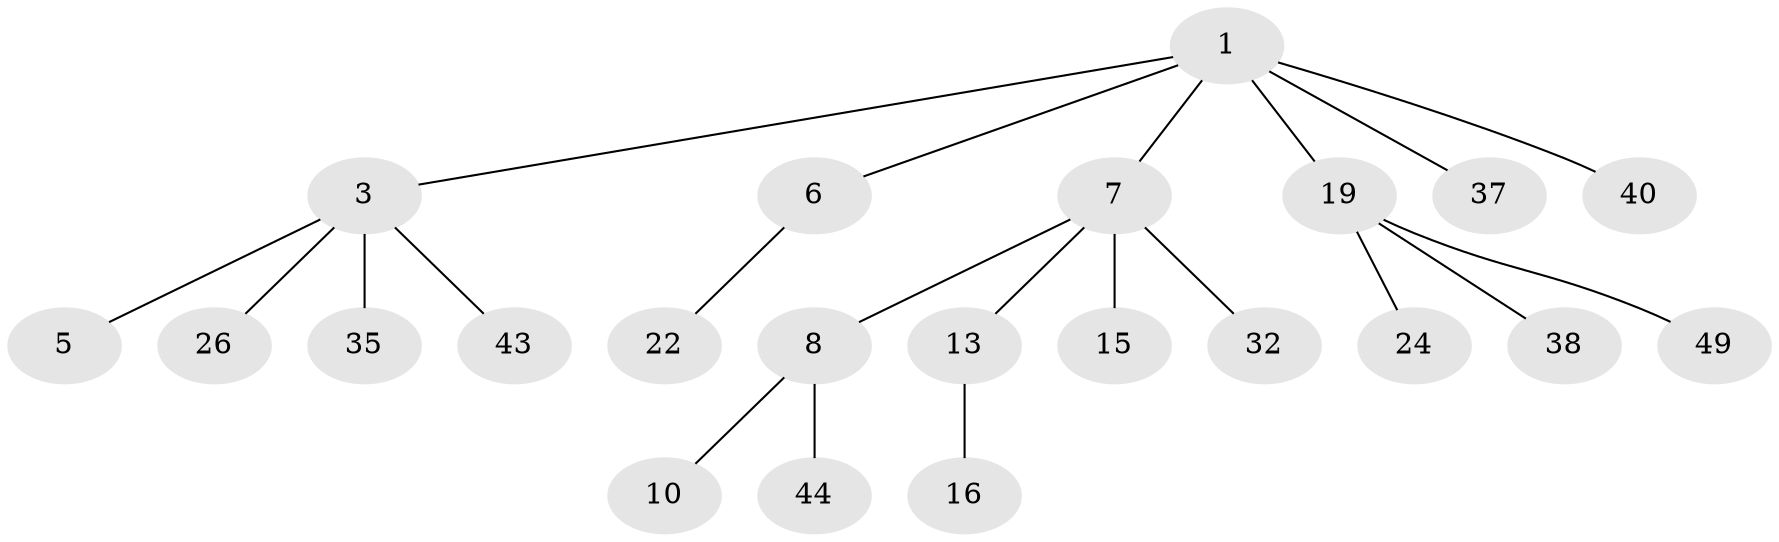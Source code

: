 // original degree distribution, {4: 0.09090909090909091, 6: 0.03636363636363636, 3: 0.09090909090909091, 2: 0.2545454545454545, 5: 0.01818181818181818, 1: 0.509090909090909}
// Generated by graph-tools (version 1.1) at 2025/19/03/04/25 18:19:11]
// undirected, 22 vertices, 21 edges
graph export_dot {
graph [start="1"]
  node [color=gray90,style=filled];
  1 [super="+2+4"];
  3 [super="+14+45+28+11"];
  5 [super="+20"];
  6 [super="+23"];
  7 [super="+33+9+30"];
  8 [super="+36+50+46+25"];
  10 [super="+17+18"];
  13;
  15;
  16;
  19 [super="+21"];
  22 [super="+54"];
  24 [super="+29"];
  26;
  32;
  35 [super="+39"];
  37;
  38;
  40;
  43;
  44;
  49;
  1 -- 7;
  1 -- 37;
  1 -- 40;
  1 -- 3;
  1 -- 6;
  1 -- 19;
  3 -- 5;
  3 -- 35;
  3 -- 43;
  3 -- 26;
  6 -- 22;
  7 -- 8;
  7 -- 15;
  7 -- 13;
  7 -- 32;
  8 -- 10;
  8 -- 44;
  13 -- 16;
  19 -- 24;
  19 -- 38;
  19 -- 49;
}
